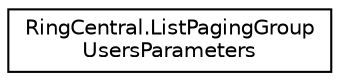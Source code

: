 digraph "Graphical Class Hierarchy"
{
 // LATEX_PDF_SIZE
  edge [fontname="Helvetica",fontsize="10",labelfontname="Helvetica",labelfontsize="10"];
  node [fontname="Helvetica",fontsize="10",shape=record];
  rankdir="LR";
  Node0 [label="RingCentral.ListPagingGroup\lUsersParameters",height=0.2,width=0.4,color="black", fillcolor="white", style="filled",URL="$classRingCentral_1_1ListPagingGroupUsersParameters.html",tooltip="Query parameters for operation listPagingGroupUsers"];
}
